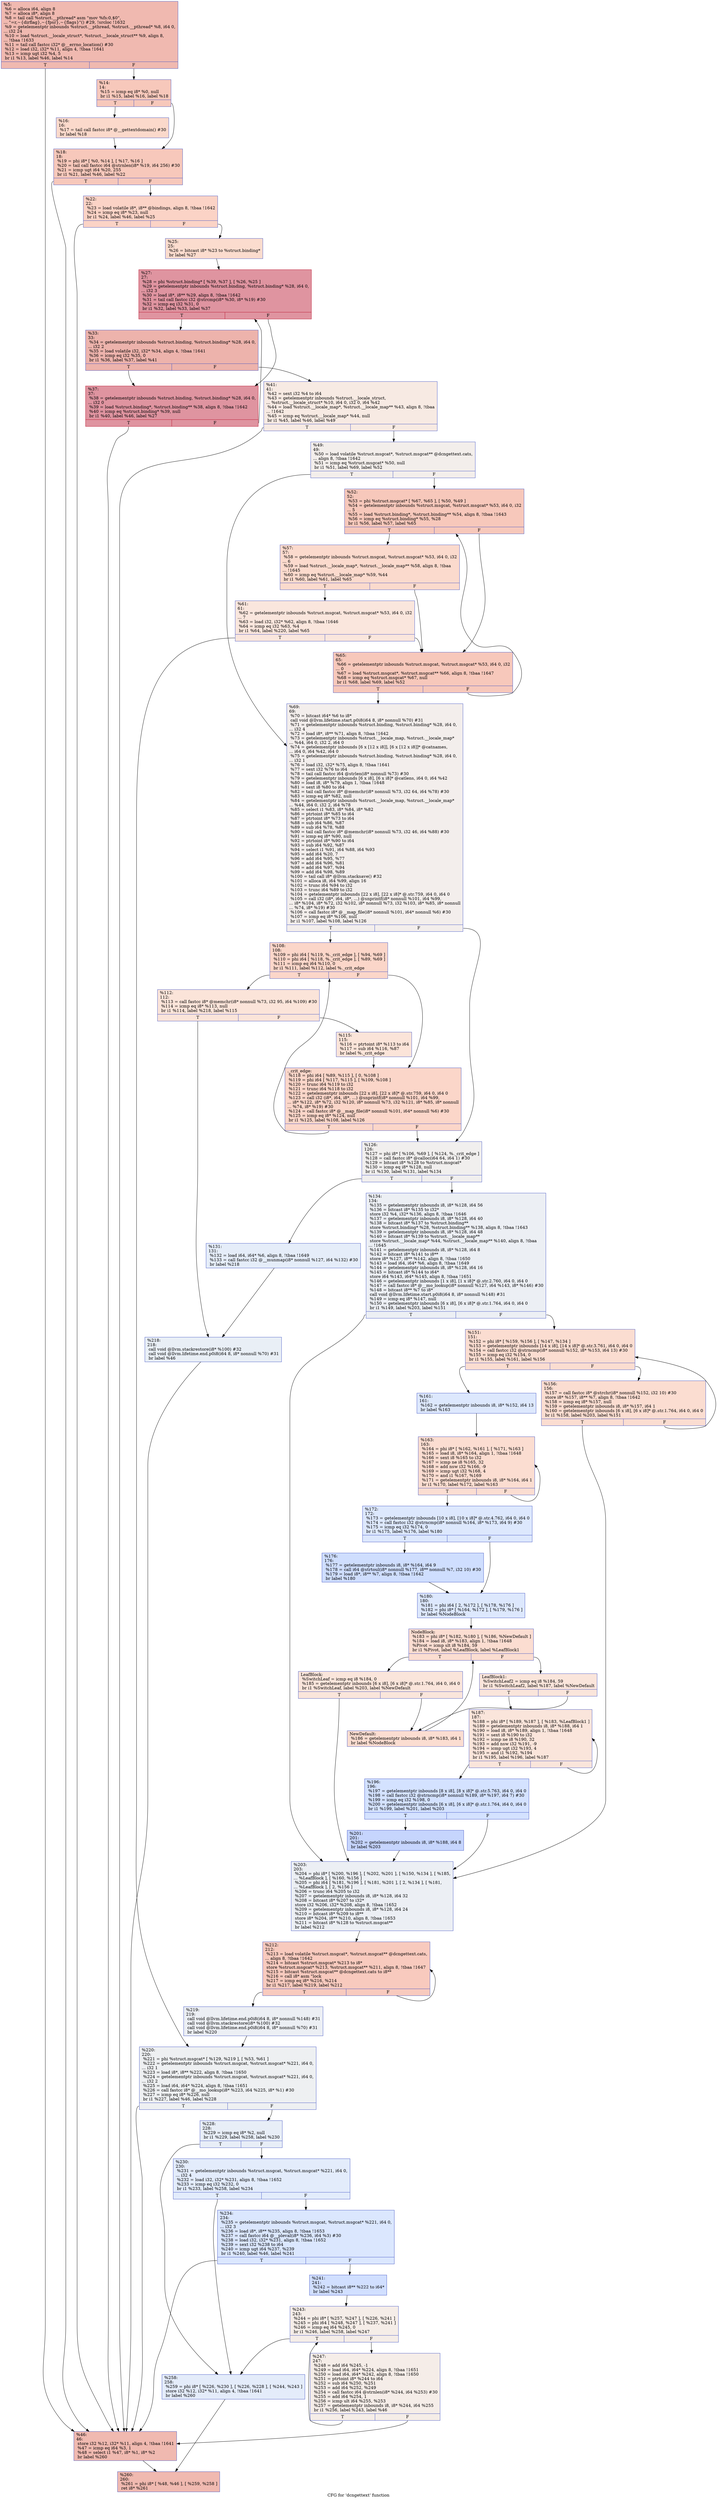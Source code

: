 digraph "CFG for 'dcngettext' function" {
	label="CFG for 'dcngettext' function";

	Node0x18c6150 [shape=record,color="#3d50c3ff", style=filled, fillcolor="#de614d70",label="{%5:\l  %6 = alloca i64, align 8\l  %7 = alloca i8*, align 8\l  %8 = tail call %struct.__pthread* asm \"mov %fs:0,$0\",\l... \"=r,~\{dirflag\},~\{fpsr\},~\{flags\}\"() #29, !srcloc !1632\l  %9 = getelementptr inbounds %struct.__pthread, %struct.__pthread* %8, i64 0,\l... i32 24\l  %10 = load %struct.__locale_struct*, %struct.__locale_struct** %9, align 8,\l... !tbaa !1633\l  %11 = tail call fastcc i32* @__errno_location() #30\l  %12 = load i32, i32* %11, align 4, !tbaa !1641\l  %13 = icmp ugt i32 %4, 5\l  br i1 %13, label %46, label %14\l|{<s0>T|<s1>F}}"];
	Node0x18c6150:s0 -> Node0x18c77d0;
	Node0x18c6150:s1 -> Node0x18c7430;
	Node0x18c7430 [shape=record,color="#3d50c3ff", style=filled, fillcolor="#ed836670",label="{%14:\l14:                                               \l  %15 = icmp eq i8* %0, null\l  br i1 %15, label %16, label %18\l|{<s0>T|<s1>F}}"];
	Node0x18c7430:s0 -> Node0x18c7550;
	Node0x18c7430:s1 -> Node0x18c75a0;
	Node0x18c7550 [shape=record,color="#3d50c3ff", style=filled, fillcolor="#f7a88970",label="{%16:\l16:                                               \l  %17 = tail call fastcc i8* @__gettextdomain() #30\l  br label %18\l}"];
	Node0x18c7550 -> Node0x18c75a0;
	Node0x18c75a0 [shape=record,color="#3d50c3ff", style=filled, fillcolor="#ed836670",label="{%18:\l18:                                               \l  %19 = phi i8* [ %0, %14 ], [ %17, %16 ]\l  %20 = tail call fastcc i64 @strnlen(i8* %19, i64 256) #30\l  %21 = icmp ugt i64 %20, 255\l  br i1 %21, label %46, label %22\l|{<s0>T|<s1>F}}"];
	Node0x18c75a0:s0 -> Node0x18c77d0;
	Node0x18c75a0:s1 -> Node0x18c75f0;
	Node0x18c75f0 [shape=record,color="#3d50c3ff", style=filled, fillcolor="#f59c7d70",label="{%22:\l22:                                               \l  %23 = load volatile i8*, i8** @bindings, align 8, !tbaa !1642\l  %24 = icmp eq i8* %23, null\l  br i1 %24, label %46, label %25\l|{<s0>T|<s1>F}}"];
	Node0x18c75f0:s0 -> Node0x18c77d0;
	Node0x18c75f0:s1 -> Node0x18c7640;
	Node0x18c7640 [shape=record,color="#3d50c3ff", style=filled, fillcolor="#f7af9170",label="{%25:\l25:                                               \l  %26 = bitcast i8* %23 to %struct.binding*\l  br label %27\l}"];
	Node0x18c7640 -> Node0x18c7690;
	Node0x18c7690 [shape=record,color="#b70d28ff", style=filled, fillcolor="#b70d2870",label="{%27:\l27:                                               \l  %28 = phi %struct.binding* [ %39, %37 ], [ %26, %25 ]\l  %29 = getelementptr inbounds %struct.binding, %struct.binding* %28, i64 0,\l... i32 3\l  %30 = load i8*, i8** %29, align 8, !tbaa !1642\l  %31 = tail call fastcc i32 @strcmp(i8* %30, i8* %19) #30\l  %32 = icmp eq i32 %31, 0\l  br i1 %32, label %33, label %37\l|{<s0>T|<s1>F}}"];
	Node0x18c7690:s0 -> Node0x18c76e0;
	Node0x18c7690:s1 -> Node0x18c7730;
	Node0x18c76e0 [shape=record,color="#3d50c3ff", style=filled, fillcolor="#d6524470",label="{%33:\l33:                                               \l  %34 = getelementptr inbounds %struct.binding, %struct.binding* %28, i64 0,\l... i32 2\l  %35 = load volatile i32, i32* %34, align 4, !tbaa !1641\l  %36 = icmp eq i32 %35, 0\l  br i1 %36, label %37, label %41\l|{<s0>T|<s1>F}}"];
	Node0x18c76e0:s0 -> Node0x18c7730;
	Node0x18c76e0:s1 -> Node0x18c7780;
	Node0x18c7730 [shape=record,color="#b70d28ff", style=filled, fillcolor="#b70d2870",label="{%37:\l37:                                               \l  %38 = getelementptr inbounds %struct.binding, %struct.binding* %28, i64 0,\l... i32 0\l  %39 = load %struct.binding*, %struct.binding** %38, align 8, !tbaa !1642\l  %40 = icmp eq %struct.binding* %39, null\l  br i1 %40, label %46, label %27\l|{<s0>T|<s1>F}}"];
	Node0x18c7730:s0 -> Node0x18c77d0;
	Node0x18c7730:s1 -> Node0x18c7690;
	Node0x18c7780 [shape=record,color="#3d50c3ff", style=filled, fillcolor="#eed0c070",label="{%41:\l41:                                               \l  %42 = sext i32 %4 to i64\l  %43 = getelementptr inbounds %struct.__locale_struct,\l... %struct.__locale_struct* %10, i64 0, i32 0, i64 %42\l  %44 = load %struct.__locale_map*, %struct.__locale_map** %43, align 8, !tbaa\l... !1642\l  %45 = icmp eq %struct.__locale_map* %44, null\l  br i1 %45, label %46, label %49\l|{<s0>T|<s1>F}}"];
	Node0x18c7780:s0 -> Node0x18c77d0;
	Node0x18c7780:s1 -> Node0x18c7820;
	Node0x18c77d0 [shape=record,color="#3d50c3ff", style=filled, fillcolor="#de614d70",label="{%46:\l46:                                               \l  store i32 %12, i32* %11, align 4, !tbaa !1641\l  %47 = icmp eq i64 %3, 1\l  %48 = select i1 %47, i8* %1, i8* %2\l  br label %260\l}"];
	Node0x18c77d0 -> Node0x18c8450;
	Node0x18c7820 [shape=record,color="#3d50c3ff", style=filled, fillcolor="#e5d8d170",label="{%49:\l49:                                               \l  %50 = load volatile %struct.msgcat*, %struct.msgcat** @dcngettext.cats,\l... align 8, !tbaa !1642\l  %51 = icmp eq %struct.msgcat* %50, null\l  br i1 %51, label %69, label %52\l|{<s0>T|<s1>F}}"];
	Node0x18c7820:s0 -> Node0x18c79b0;
	Node0x18c7820:s1 -> Node0x18c7870;
	Node0x18c7870 [shape=record,color="#3d50c3ff", style=filled, fillcolor="#ed836670",label="{%52:\l52:                                               \l  %53 = phi %struct.msgcat* [ %67, %65 ], [ %50, %49 ]\l  %54 = getelementptr inbounds %struct.msgcat, %struct.msgcat* %53, i64 0, i32\l... 5\l  %55 = load %struct.binding*, %struct.binding** %54, align 8, !tbaa !1643\l  %56 = icmp eq %struct.binding* %55, %28\l  br i1 %56, label %57, label %65\l|{<s0>T|<s1>F}}"];
	Node0x18c7870:s0 -> Node0x18c78c0;
	Node0x18c7870:s1 -> Node0x18c7960;
	Node0x18c78c0 [shape=record,color="#3d50c3ff", style=filled, fillcolor="#f7ac8e70",label="{%57:\l57:                                               \l  %58 = getelementptr inbounds %struct.msgcat, %struct.msgcat* %53, i64 0, i32\l... 6\l  %59 = load %struct.__locale_map*, %struct.__locale_map** %58, align 8, !tbaa\l... !1645\l  %60 = icmp eq %struct.__locale_map* %59, %44\l  br i1 %60, label %61, label %65\l|{<s0>T|<s1>F}}"];
	Node0x18c78c0:s0 -> Node0x18c7910;
	Node0x18c78c0:s1 -> Node0x18c7960;
	Node0x18c7910 [shape=record,color="#3d50c3ff", style=filled, fillcolor="#f3c7b170",label="{%61:\l61:                                               \l  %62 = getelementptr inbounds %struct.msgcat, %struct.msgcat* %53, i64 0, i32\l... 7\l  %63 = load i32, i32* %62, align 8, !tbaa !1646\l  %64 = icmp eq i32 %63, %4\l  br i1 %64, label %220, label %65\l|{<s0>T|<s1>F}}"];
	Node0x18c7910:s0 -> Node0x18c81d0;
	Node0x18c7910:s1 -> Node0x18c7960;
	Node0x18c7960 [shape=record,color="#3d50c3ff", style=filled, fillcolor="#ed836670",label="{%65:\l65:                                               \l  %66 = getelementptr inbounds %struct.msgcat, %struct.msgcat* %53, i64 0, i32\l... 0\l  %67 = load %struct.msgcat*, %struct.msgcat** %66, align 8, !tbaa !1647\l  %68 = icmp eq %struct.msgcat* %67, null\l  br i1 %68, label %69, label %52\l|{<s0>T|<s1>F}}"];
	Node0x18c7960:s0 -> Node0x18c79b0;
	Node0x18c7960:s1 -> Node0x18c7870;
	Node0x18c79b0 [shape=record,color="#3d50c3ff", style=filled, fillcolor="#e3d9d370",label="{%69:\l69:                                               \l  %70 = bitcast i64* %6 to i8*\l  call void @llvm.lifetime.start.p0i8(i64 8, i8* nonnull %70) #31\l  %71 = getelementptr inbounds %struct.binding, %struct.binding* %28, i64 0,\l... i32 4\l  %72 = load i8*, i8** %71, align 8, !tbaa !1642\l  %73 = getelementptr inbounds %struct.__locale_map, %struct.__locale_map*\l... %44, i64 0, i32 2, i64 0\l  %74 = getelementptr inbounds [6 x [12 x i8]], [6 x [12 x i8]]* @catnames,\l... i64 0, i64 %42, i64 0\l  %75 = getelementptr inbounds %struct.binding, %struct.binding* %28, i64 0,\l... i32 1\l  %76 = load i32, i32* %75, align 8, !tbaa !1641\l  %77 = sext i32 %76 to i64\l  %78 = tail call fastcc i64 @strlen(i8* nonnull %73) #30\l  %79 = getelementptr inbounds [6 x i8], [6 x i8]* @catlens, i64 0, i64 %42\l  %80 = load i8, i8* %79, align 1, !tbaa !1648\l  %81 = sext i8 %80 to i64\l  %82 = tail call fastcc i8* @memchr(i8* nonnull %73, i32 64, i64 %78) #30\l  %83 = icmp eq i8* %82, null\l  %84 = getelementptr inbounds %struct.__locale_map, %struct.__locale_map*\l... %44, i64 0, i32 2, i64 %78\l  %85 = select i1 %83, i8* %84, i8* %82\l  %86 = ptrtoint i8* %85 to i64\l  %87 = ptrtoint i8* %73 to i64\l  %88 = sub i64 %86, %87\l  %89 = sub i64 %78, %88\l  %90 = tail call fastcc i8* @memchr(i8* nonnull %73, i32 46, i64 %88) #30\l  %91 = icmp eq i8* %90, null\l  %92 = ptrtoint i8* %90 to i64\l  %93 = sub i64 %92, %87\l  %94 = select i1 %91, i64 %88, i64 %93\l  %95 = add i64 %20, 7\l  %96 = add i64 %95, %77\l  %97 = add i64 %96, %81\l  %98 = add i64 %97, %94\l  %99 = add i64 %98, %89\l  %100 = tail call i8* @llvm.stacksave() #32\l  %101 = alloca i8, i64 %99, align 16\l  %102 = trunc i64 %94 to i32\l  %103 = trunc i64 %89 to i32\l  %104 = getelementptr inbounds [22 x i8], [22 x i8]* @.str.759, i64 0, i64 0\l  %105 = call i32 (i8*, i64, i8*, ...) @snprintf(i8* nonnull %101, i64 %99,\l... i8* %104, i8* %72, i32 %102, i8* nonnull %73, i32 %103, i8* %85, i8* nonnull\l... %74, i8* %19) #30\l  %106 = call fastcc i8* @__map_file(i8* nonnull %101, i64* nonnull %6) #30\l  %107 = icmp eq i8* %106, null\l  br i1 %107, label %108, label %126\l|{<s0>T|<s1>F}}"];
	Node0x18c79b0:s0 -> Node0x18c7a00;
	Node0x18c79b0:s1 -> Node0x18c7b40;
	Node0x18c7a00 [shape=record,color="#3d50c3ff", style=filled, fillcolor="#f6a38570",label="{%108:\l108:                                              \l  %109 = phi i64 [ %119, %._crit_edge ], [ %94, %69 ]\l  %110 = phi i64 [ %118, %._crit_edge ], [ %89, %69 ]\l  %111 = icmp eq i64 %110, 0\l  br i1 %111, label %112, label %._crit_edge\l|{<s0>T|<s1>F}}"];
	Node0x18c7a00:s0 -> Node0x18c7a50;
	Node0x18c7a00:s1 -> Node0x18c7af0;
	Node0x18c7a50 [shape=record,color="#3d50c3ff", style=filled, fillcolor="#f5c1a970",label="{%112:\l112:                                              \l  %113 = call fastcc i8* @memchr(i8* nonnull %73, i32 95, i64 %109) #30\l  %114 = icmp eq i8* %113, null\l  br i1 %114, label %218, label %115\l|{<s0>T|<s1>F}}"];
	Node0x18c7a50:s0 -> Node0x18c8130;
	Node0x18c7a50:s1 -> Node0x18c7aa0;
	Node0x18c7aa0 [shape=record,color="#3d50c3ff", style=filled, fillcolor="#f5c1a970",label="{%115:\l115:                                              \l  %116 = ptrtoint i8* %113 to i64\l  %117 = sub i64 %116, %87\l  br label %._crit_edge\l}"];
	Node0x18c7aa0 -> Node0x18c7af0;
	Node0x18c7af0 [shape=record,color="#3d50c3ff", style=filled, fillcolor="#f6a38570",label="{._crit_edge:                                      \l  %118 = phi i64 [ %89, %115 ], [ 0, %108 ]\l  %119 = phi i64 [ %117, %115 ], [ %109, %108 ]\l  %120 = trunc i64 %119 to i32\l  %121 = trunc i64 %118 to i32\l  %122 = getelementptr inbounds [22 x i8], [22 x i8]* @.str.759, i64 0, i64 0\l  %123 = call i32 (i8*, i64, i8*, ...) @snprintf(i8* nonnull %101, i64 %99,\l... i8* %122, i8* %72, i32 %120, i8* nonnull %73, i32 %121, i8* %85, i8* nonnull\l... %74, i8* %19) #30\l  %124 = call fastcc i8* @__map_file(i8* nonnull %101, i64* nonnull %6) #30\l  %125 = icmp eq i8* %124, null\l  br i1 %125, label %108, label %126\l|{<s0>T|<s1>F}}"];
	Node0x18c7af0:s0 -> Node0x18c7a00;
	Node0x18c7af0:s1 -> Node0x18c7b40;
	Node0x18c7b40 [shape=record,color="#3d50c3ff", style=filled, fillcolor="#e0dbd870",label="{%126:\l126:                                              \l  %127 = phi i8* [ %106, %69 ], [ %124, %._crit_edge ]\l  %128 = call fastcc i8* @calloc(i64 64, i64 1) #30\l  %129 = bitcast i8* %128 to %struct.msgcat*\l  %130 = icmp eq i8* %128, null\l  br i1 %130, label %131, label %134\l|{<s0>T|<s1>F}}"];
	Node0x18c7b40:s0 -> Node0x18c7b90;
	Node0x18c7b40:s1 -> Node0x18c7be0;
	Node0x18c7b90 [shape=record,color="#3d50c3ff", style=filled, fillcolor="#c5d6f270",label="{%131:\l131:                                              \l  %132 = load i64, i64* %6, align 8, !tbaa !1649\l  %133 = call fastcc i32 @__munmap(i8* nonnull %127, i64 %132) #30\l  br label %218\l}"];
	Node0x18c7b90 -> Node0x18c8130;
	Node0x18c7be0 [shape=record,color="#3d50c3ff", style=filled, fillcolor="#d4dbe670",label="{%134:\l134:                                              \l  %135 = getelementptr inbounds i8, i8* %128, i64 56\l  %136 = bitcast i8* %135 to i32*\l  store i32 %4, i32* %136, align 8, !tbaa !1646\l  %137 = getelementptr inbounds i8, i8* %128, i64 40\l  %138 = bitcast i8* %137 to %struct.binding**\l  store %struct.binding* %28, %struct.binding** %138, align 8, !tbaa !1643\l  %139 = getelementptr inbounds i8, i8* %128, i64 48\l  %140 = bitcast i8* %139 to %struct.__locale_map**\l  store %struct.__locale_map* %44, %struct.__locale_map** %140, align 8, !tbaa\l... !1645\l  %141 = getelementptr inbounds i8, i8* %128, i64 8\l  %142 = bitcast i8* %141 to i8**\l  store i8* %127, i8** %142, align 8, !tbaa !1650\l  %143 = load i64, i64* %6, align 8, !tbaa !1649\l  %144 = getelementptr inbounds i8, i8* %128, i64 16\l  %145 = bitcast i8* %144 to i64*\l  store i64 %143, i64* %145, align 8, !tbaa !1651\l  %146 = getelementptr inbounds [1 x i8], [1 x i8]* @.str.2.760, i64 0, i64 0\l  %147 = call fastcc i8* @__mo_lookup(i8* nonnull %127, i64 %143, i8* %146) #30\l  %148 = bitcast i8** %7 to i8*\l  call void @llvm.lifetime.start.p0i8(i64 8, i8* nonnull %148) #31\l  %149 = icmp eq i8* %147, null\l  %150 = getelementptr inbounds [6 x i8], [6 x i8]* @.str.1.764, i64 0, i64 0\l  br i1 %149, label %203, label %151\l|{<s0>T|<s1>F}}"];
	Node0x18c7be0:s0 -> Node0x18c8090;
	Node0x18c7be0:s1 -> Node0x18c7c30;
	Node0x18c7c30 [shape=record,color="#3d50c3ff", style=filled, fillcolor="#f7b39670",label="{%151:\l151:                                              \l  %152 = phi i8* [ %159, %156 ], [ %147, %134 ]\l  %153 = getelementptr inbounds [14 x i8], [14 x i8]* @.str.3.761, i64 0, i64 0\l  %154 = call fastcc i32 @strncmp(i8* nonnull %152, i8* %153, i64 13) #30\l  %155 = icmp eq i32 %154, 0\l  br i1 %155, label %161, label %156\l|{<s0>T|<s1>F}}"];
	Node0x18c7c30:s0 -> Node0x18c7cd0;
	Node0x18c7c30:s1 -> Node0x18c7c80;
	Node0x18c7c80 [shape=record,color="#3d50c3ff", style=filled, fillcolor="#f7b39670",label="{%156:\l156:                                              \l  %157 = call fastcc i8* @strchr(i8* nonnull %152, i32 10) #30\l  store i8* %157, i8** %7, align 8, !tbaa !1642\l  %158 = icmp eq i8* %157, null\l  %159 = getelementptr inbounds i8, i8* %157, i64 1\l  %160 = getelementptr inbounds [6 x i8], [6 x i8]* @.str.1.764, i64 0, i64 0\l  br i1 %158, label %203, label %151\l|{<s0>T|<s1>F}}"];
	Node0x18c7c80:s0 -> Node0x18c8090;
	Node0x18c7c80:s1 -> Node0x18c7c30;
	Node0x18c7cd0 [shape=record,color="#3d50c3ff", style=filled, fillcolor="#b2ccfb70",label="{%161:\l161:                                              \l  %162 = getelementptr inbounds i8, i8* %152, i64 13\l  br label %163\l}"];
	Node0x18c7cd0 -> Node0x18c7d20;
	Node0x18c7d20 [shape=record,color="#3d50c3ff", style=filled, fillcolor="#f7b39670",label="{%163:\l163:                                              \l  %164 = phi i8* [ %162, %161 ], [ %171, %163 ]\l  %165 = load i8, i8* %164, align 1, !tbaa !1648\l  %166 = sext i8 %165 to i32\l  %167 = icmp ne i8 %165, 32\l  %168 = add nsw i32 %166, -9\l  %169 = icmp ugt i32 %168, 4\l  %170 = and i1 %167, %169\l  %171 = getelementptr inbounds i8, i8* %164, i64 1\l  br i1 %170, label %172, label %163\l|{<s0>T|<s1>F}}"];
	Node0x18c7d20:s0 -> Node0x18c7d70;
	Node0x18c7d20:s1 -> Node0x18c7d20;
	Node0x18c7d70 [shape=record,color="#3d50c3ff", style=filled, fillcolor="#b2ccfb70",label="{%172:\l172:                                              \l  %173 = getelementptr inbounds [10 x i8], [10 x i8]* @.str.4.762, i64 0, i64 0\l  %174 = call fastcc i32 @strncmp(i8* nonnull %164, i8* %173, i64 9) #30\l  %175 = icmp eq i32 %174, 0\l  br i1 %175, label %176, label %180\l|{<s0>T|<s1>F}}"];
	Node0x18c7d70:s0 -> Node0x18c7dc0;
	Node0x18c7d70:s1 -> Node0x18c7e10;
	Node0x18c7dc0 [shape=record,color="#3d50c3ff", style=filled, fillcolor="#93b5fe70",label="{%176:\l176:                                              \l  %177 = getelementptr inbounds i8, i8* %164, i64 9\l  %178 = call i64 @strtoul(i8* nonnull %177, i8** nonnull %7, i32 10) #30\l  %179 = load i8*, i8** %7, align 8, !tbaa !1642\l  br label %180\l}"];
	Node0x18c7dc0 -> Node0x18c7e10;
	Node0x18c7e10 [shape=record,color="#3d50c3ff", style=filled, fillcolor="#b2ccfb70",label="{%180:\l180:                                              \l  %181 = phi i64 [ 2, %172 ], [ %178, %176 ]\l  %182 = phi i8* [ %164, %172 ], [ %179, %176 ]\l  br label %NodeBlock\l}"];
	Node0x18c7e10 -> Node0x18c7e60;
	Node0x18c7e60 [shape=record,color="#3d50c3ff", style=filled, fillcolor="#f7b39670",label="{NodeBlock:                                        \l  %183 = phi i8* [ %182, %180 ], [ %186, %NewDefault ]\l  %184 = load i8, i8* %183, align 1, !tbaa !1648\l  %Pivot = icmp slt i8 %184, 59\l  br i1 %Pivot, label %LeafBlock, label %LeafBlock1\l|{<s0>T|<s1>F}}"];
	Node0x18c7e60:s0 -> Node0x18c7f00;
	Node0x18c7e60:s1 -> Node0x18c7eb0;
	Node0x18c7eb0 [shape=record,color="#3d50c3ff", style=filled, fillcolor="#f4c5ad70",label="{LeafBlock1:                                       \l  %SwitchLeaf2 = icmp eq i8 %184, 59\l  br i1 %SwitchLeaf2, label %187, label %NewDefault\l|{<s0>T|<s1>F}}"];
	Node0x18c7eb0:s0 -> Node0x18c7fa0;
	Node0x18c7eb0:s1 -> Node0x18c7f50;
	Node0x18c7f00 [shape=record,color="#3d50c3ff", style=filled, fillcolor="#f4c5ad70",label="{LeafBlock:                                        \l  %SwitchLeaf = icmp eq i8 %184, 0\l  %185 = getelementptr inbounds [6 x i8], [6 x i8]* @.str.1.764, i64 0, i64 0\l  br i1 %SwitchLeaf, label %203, label %NewDefault\l|{<s0>T|<s1>F}}"];
	Node0x18c7f00:s0 -> Node0x18c8090;
	Node0x18c7f00:s1 -> Node0x18c7f50;
	Node0x18c7f50 [shape=record,color="#3d50c3ff", style=filled, fillcolor="#f7b39670",label="{NewDefault:                                       \l  %186 = getelementptr inbounds i8, i8* %183, i64 1\l  br label %NodeBlock\l}"];
	Node0x18c7f50 -> Node0x18c7e60;
	Node0x18c7fa0 [shape=record,color="#3d50c3ff", style=filled, fillcolor="#f4c5ad70",label="{%187:\l187:                                              \l  %188 = phi i8* [ %189, %187 ], [ %183, %LeafBlock1 ]\l  %189 = getelementptr inbounds i8, i8* %188, i64 1\l  %190 = load i8, i8* %189, align 1, !tbaa !1648\l  %191 = sext i8 %190 to i32\l  %192 = icmp ne i8 %190, 32\l  %193 = add nsw i32 %191, -9\l  %194 = icmp ugt i32 %193, 4\l  %195 = and i1 %192, %194\l  br i1 %195, label %196, label %187\l|{<s0>T|<s1>F}}"];
	Node0x18c7fa0:s0 -> Node0x18c7ff0;
	Node0x18c7fa0:s1 -> Node0x18c7fa0;
	Node0x18c7ff0 [shape=record,color="#3d50c3ff", style=filled, fillcolor="#9ebeff70",label="{%196:\l196:                                              \l  %197 = getelementptr inbounds [8 x i8], [8 x i8]* @.str.5.763, i64 0, i64 0\l  %198 = call fastcc i32 @strncmp(i8* nonnull %189, i8* %197, i64 7) #30\l  %199 = icmp eq i32 %198, 0\l  %200 = getelementptr inbounds [6 x i8], [6 x i8]* @.str.1.764, i64 0, i64 0\l  br i1 %199, label %201, label %203\l|{<s0>T|<s1>F}}"];
	Node0x18c7ff0:s0 -> Node0x18c8040;
	Node0x18c7ff0:s1 -> Node0x18c8090;
	Node0x18c8040 [shape=record,color="#3d50c3ff", style=filled, fillcolor="#7ea1fa70",label="{%201:\l201:                                              \l  %202 = getelementptr inbounds i8, i8* %188, i64 8\l  br label %203\l}"];
	Node0x18c8040 -> Node0x18c8090;
	Node0x18c8090 [shape=record,color="#3d50c3ff", style=filled, fillcolor="#d4dbe670",label="{%203:\l203:                                              \l  %204 = phi i8* [ %200, %196 ], [ %202, %201 ], [ %150, %134 ], [ %185,\l... %LeafBlock ], [ %160, %156 ]\l  %205 = phi i64 [ %181, %196 ], [ %181, %201 ], [ 2, %134 ], [ %181,\l... %LeafBlock ], [ 2, %156 ]\l  %206 = trunc i64 %205 to i32\l  %207 = getelementptr inbounds i8, i8* %128, i64 32\l  %208 = bitcast i8* %207 to i32*\l  store i32 %206, i32* %208, align 8, !tbaa !1652\l  %209 = getelementptr inbounds i8, i8* %128, i64 24\l  %210 = bitcast i8* %209 to i8**\l  store i8* %204, i8** %210, align 8, !tbaa !1653\l  %211 = bitcast i8* %128 to %struct.msgcat**\l  br label %212\l}"];
	Node0x18c8090 -> Node0x18c80e0;
	Node0x18c80e0 [shape=record,color="#3d50c3ff", style=filled, fillcolor="#ef886b70",label="{%212:\l212:                                              \l  %213 = load volatile %struct.msgcat*, %struct.msgcat** @dcngettext.cats,\l... align 8, !tbaa !1642\l  %214 = bitcast %struct.msgcat* %213 to i8*\l  store %struct.msgcat* %213, %struct.msgcat** %211, align 8, !tbaa !1647\l  %215 = bitcast %struct.msgcat** @dcngettext.cats to i8**\l  %216 = call i8* asm \"lock \l  %217 = icmp eq i8* %216, %214\l  br i1 %217, label %219, label %212\l|{<s0>T|<s1>F}}"];
	Node0x18c80e0:s0 -> Node0x18c8180;
	Node0x18c80e0:s1 -> Node0x18c80e0;
	Node0x18c8130 [shape=record,color="#3d50c3ff", style=filled, fillcolor="#cedaeb70",label="{%218:\l218:                                              \l  call void @llvm.stackrestore(i8* %100) #32\l  call void @llvm.lifetime.end.p0i8(i64 8, i8* nonnull %70) #31\l  br label %46\l}"];
	Node0x18c8130 -> Node0x18c77d0;
	Node0x18c8180 [shape=record,color="#3d50c3ff", style=filled, fillcolor="#d4dbe670",label="{%219:\l219:                                              \l  call void @llvm.lifetime.end.p0i8(i64 8, i8* nonnull %148) #31\l  call void @llvm.stackrestore(i8* %100) #32\l  call void @llvm.lifetime.end.p0i8(i64 8, i8* nonnull %70) #31\l  br label %220\l}"];
	Node0x18c8180 -> Node0x18c81d0;
	Node0x18c81d0 [shape=record,color="#3d50c3ff", style=filled, fillcolor="#d9dce170",label="{%220:\l220:                                              \l  %221 = phi %struct.msgcat* [ %129, %219 ], [ %53, %61 ]\l  %222 = getelementptr inbounds %struct.msgcat, %struct.msgcat* %221, i64 0,\l... i32 1\l  %223 = load i8*, i8** %222, align 8, !tbaa !1650\l  %224 = getelementptr inbounds %struct.msgcat, %struct.msgcat* %221, i64 0,\l... i32 2\l  %225 = load i64, i64* %224, align 8, !tbaa !1651\l  %226 = call fastcc i8* @__mo_lookup(i8* %223, i64 %225, i8* %1) #30\l  %227 = icmp eq i8* %226, null\l  br i1 %227, label %46, label %228\l|{<s0>T|<s1>F}}"];
	Node0x18c81d0:s0 -> Node0x18c77d0;
	Node0x18c81d0:s1 -> Node0x18c8220;
	Node0x18c8220 [shape=record,color="#3d50c3ff", style=filled, fillcolor="#cbd8ee70",label="{%228:\l228:                                              \l  %229 = icmp eq i8* %2, null\l  br i1 %229, label %258, label %230\l|{<s0>T|<s1>F}}"];
	Node0x18c8220:s0 -> Node0x18c8400;
	Node0x18c8220:s1 -> Node0x18c8270;
	Node0x18c8270 [shape=record,color="#3d50c3ff", style=filled, fillcolor="#bfd3f670",label="{%230:\l230:                                              \l  %231 = getelementptr inbounds %struct.msgcat, %struct.msgcat* %221, i64 0,\l... i32 4\l  %232 = load i32, i32* %231, align 8, !tbaa !1652\l  %233 = icmp eq i32 %232, 0\l  br i1 %233, label %258, label %234\l|{<s0>T|<s1>F}}"];
	Node0x18c8270:s0 -> Node0x18c8400;
	Node0x18c8270:s1 -> Node0x18c82c0;
	Node0x18c82c0 [shape=record,color="#3d50c3ff", style=filled, fillcolor="#aec9fc70",label="{%234:\l234:                                              \l  %235 = getelementptr inbounds %struct.msgcat, %struct.msgcat* %221, i64 0,\l... i32 3\l  %236 = load i8*, i8** %235, align 8, !tbaa !1653\l  %237 = call fastcc i64 @__pleval(i8* %236, i64 %3) #30\l  %238 = load i32, i32* %231, align 8, !tbaa !1652\l  %239 = sext i32 %238 to i64\l  %240 = icmp ugt i64 %237, %239\l  br i1 %240, label %46, label %241\l|{<s0>T|<s1>F}}"];
	Node0x18c82c0:s0 -> Node0x18c77d0;
	Node0x18c82c0:s1 -> Node0x18c8310;
	Node0x18c8310 [shape=record,color="#3d50c3ff", style=filled, fillcolor="#96b7ff70",label="{%241:\l241:                                              \l  %242 = bitcast i8** %222 to i64*\l  br label %243\l}"];
	Node0x18c8310 -> Node0x18c8360;
	Node0x18c8360 [shape=record,color="#3d50c3ff", style=filled, fillcolor="#e8d6cc70",label="{%243:\l243:                                              \l  %244 = phi i8* [ %257, %247 ], [ %226, %241 ]\l  %245 = phi i64 [ %248, %247 ], [ %237, %241 ]\l  %246 = icmp eq i64 %245, 0\l  br i1 %246, label %258, label %247\l|{<s0>T|<s1>F}}"];
	Node0x18c8360:s0 -> Node0x18c8400;
	Node0x18c8360:s1 -> Node0x18c83b0;
	Node0x18c83b0 [shape=record,color="#3d50c3ff", style=filled, fillcolor="#e8d6cc70",label="{%247:\l247:                                              \l  %248 = add i64 %245, -1\l  %249 = load i64, i64* %224, align 8, !tbaa !1651\l  %250 = load i64, i64* %242, align 8, !tbaa !1650\l  %251 = ptrtoint i8* %244 to i64\l  %252 = sub i64 %250, %251\l  %253 = add i64 %252, %249\l  %254 = call fastcc i64 @strnlen(i8* %244, i64 %253) #30\l  %255 = add i64 %254, 1\l  %256 = icmp ult i64 %255, %253\l  %257 = getelementptr inbounds i8, i8* %244, i64 %255\l  br i1 %256, label %243, label %46\l|{<s0>T|<s1>F}}"];
	Node0x18c83b0:s0 -> Node0x18c8360;
	Node0x18c83b0:s1 -> Node0x18c77d0;
	Node0x18c8400 [shape=record,color="#3d50c3ff", style=filled, fillcolor="#c1d4f470",label="{%258:\l258:                                              \l  %259 = phi i8* [ %226, %230 ], [ %226, %228 ], [ %244, %243 ]\l  store i32 %12, i32* %11, align 4, !tbaa !1641\l  br label %260\l}"];
	Node0x18c8400 -> Node0x18c8450;
	Node0x18c8450 [shape=record,color="#3d50c3ff", style=filled, fillcolor="#de614d70",label="{%260:\l260:                                              \l  %261 = phi i8* [ %48, %46 ], [ %259, %258 ]\l  ret i8* %261\l}"];
}
